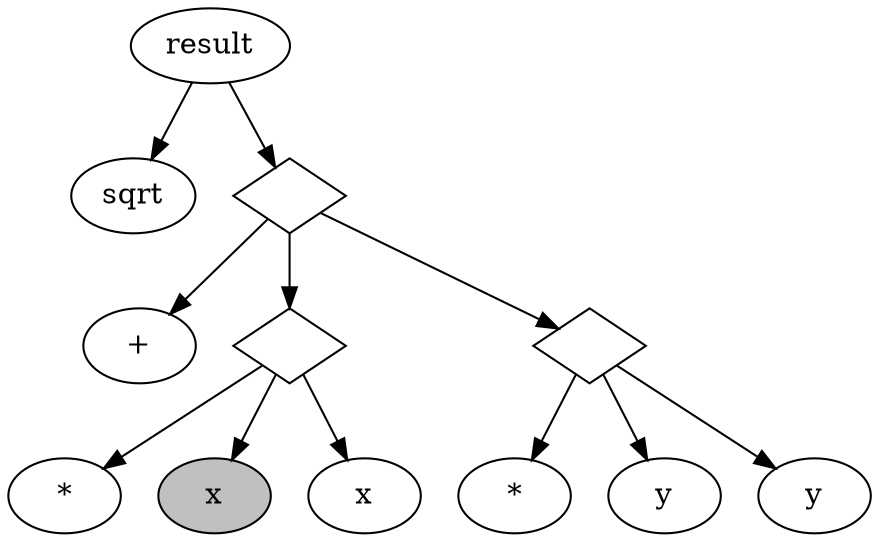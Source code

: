 digraph g {
        node [shape=ellipse];
        result;
        sqrt;
        t1[shape=diamond, label=""];
        plus[label="+"]
        t2[shape=diamond, label=""];
        t3[shape=diamond, label=""];
        mul1[label="*"];
        x1[label="x", style=filled, fillcolor=gray];
        x2[label="x"];
        mul2[label="*"];
        y1[label="y"];
        y2[label="y"];

        result -> sqrt;
        result -> t1;
        t1 -> plus;
        t1 -> t2;
        t1 -> t3;
        t2 -> mul1;
        t2 -> x1;
        t2 -> x2;
        t3 -> mul2;
        t3 -> y1;
        t3 -> y2;
}